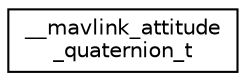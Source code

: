 digraph "Graphical Class Hierarchy"
{
 // INTERACTIVE_SVG=YES
  edge [fontname="Helvetica",fontsize="10",labelfontname="Helvetica",labelfontsize="10"];
  node [fontname="Helvetica",fontsize="10",shape=record];
  rankdir="LR";
  Node1 [label="__mavlink_attitude\l_quaternion_t",height=0.2,width=0.4,color="black", fillcolor="white", style="filled",URL="$struct____mavlink__attitude__quaternion__t.html"];
}
